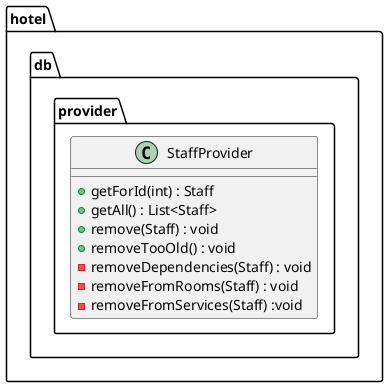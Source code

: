 @startuml

class hotel.db.provider.StaffProvider {
    + getForId(int) : Staff
    + getAll() : List<Staff>
    + remove(Staff) : void
    + removeTooOld() : void
    - removeDependencies(Staff) : void
    - removeFromRooms(Staff) : void
    - removeFromServices(Staff) :void
}

@enduml